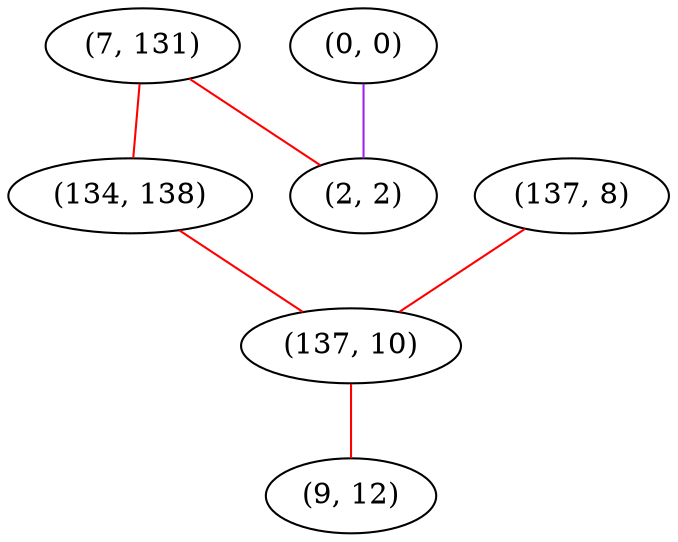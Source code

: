 graph "" {
"(7, 131)";
"(0, 0)";
"(137, 8)";
"(134, 138)";
"(137, 10)";
"(2, 2)";
"(9, 12)";
"(7, 131)" -- "(134, 138)"  [color=red, key=0, weight=1];
"(7, 131)" -- "(2, 2)"  [color=red, key=0, weight=1];
"(0, 0)" -- "(2, 2)"  [color=purple, key=0, weight=4];
"(137, 8)" -- "(137, 10)"  [color=red, key=0, weight=1];
"(134, 138)" -- "(137, 10)"  [color=red, key=0, weight=1];
"(137, 10)" -- "(9, 12)"  [color=red, key=0, weight=1];
}
